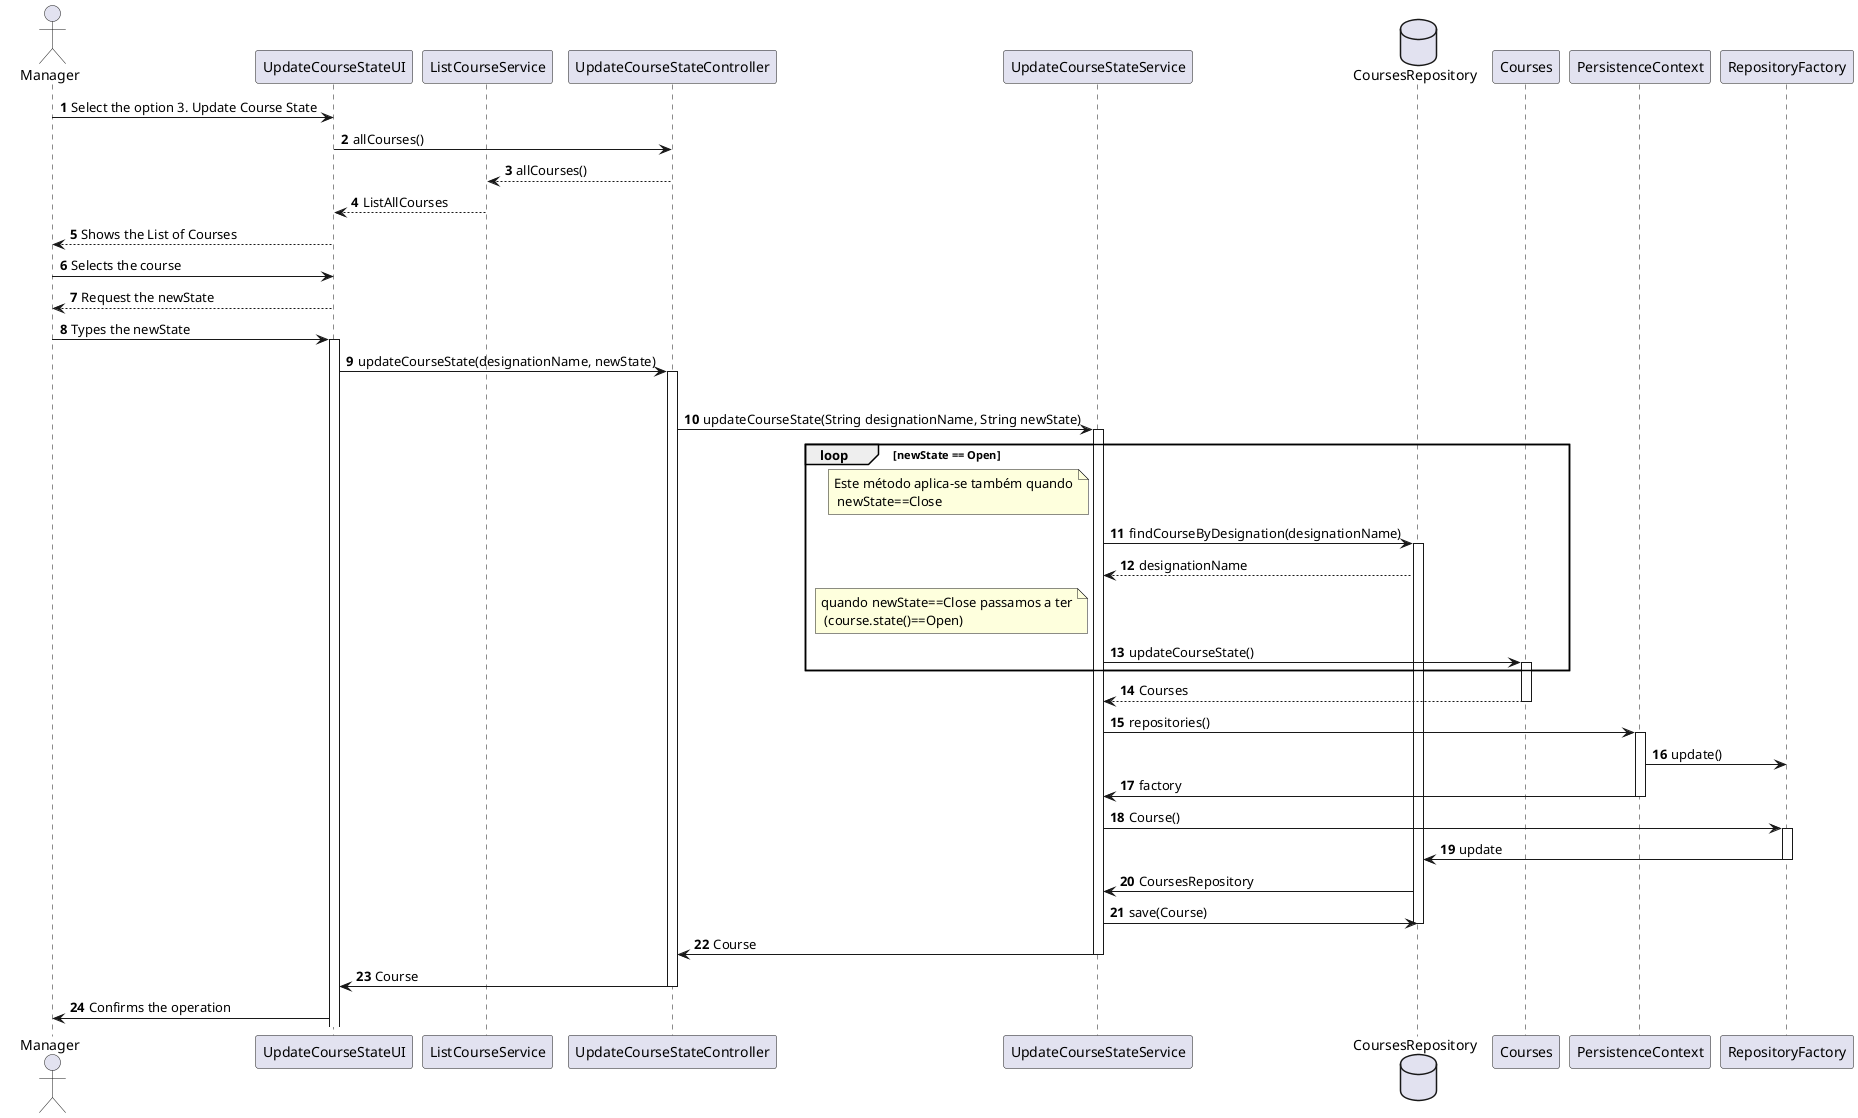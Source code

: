 @startuml
'https://plantuml.com/sequence-diagram

autonumber

actor Manager

Manager -> UpdateCourseStateUI: Select the option 3. Update Course State
UpdateCourseStateUI -> UpdateCourseStateController: allCourses()
UpdateCourseStateController --> ListCourseService: allCourses()
ListCourseService --> UpdateCourseStateUI: ListAllCourses
UpdateCourseStateUI --> Manager:  Shows the List of Courses
Manager -> UpdateCourseStateUI: Selects the course
UpdateCourseStateUI --> Manager: Request the newState
Manager -> UpdateCourseStateUI: Types the newState
activate UpdateCourseStateUI
control UpdateCourseStateController
UpdateCourseStateUI -> UpdateCourseStateController: updateCourseState(designationName, newState)
activate UpdateCourseStateController



loop newState == Open

UpdateCourseStateController -> UpdateCourseStateService: updateCourseState(String designationName, String newState)
activate UpdateCourseStateService
database CoursesRepository
 loop newState == Open
 note left of UpdateCourseStateService: Este método aplica-se também quando\n newState==Close

UpdateCourseStateService -> CoursesRepository: findCourseByDesignation(designationName)
activate CoursesRepository
CoursesRepository --> UpdateCourseStateService: designationName
 note left of UpdateCourseStateService: quando newState==Close passamos a ter\n (course.state()==Open)
UpdateCourseStateService -> Courses: updateCourseState()
activate Courses
end loop

Courses --> UpdateCourseStateService: Courses

deactivate Courses
UpdateCourseStateService -> PersistenceContext: repositories()

activate PersistenceContext
PersistenceContext -> RepositoryFactory: update()
PersistenceContext -> UpdateCourseStateService: factory
deactivate PersistenceContext
UpdateCourseStateService -> RepositoryFactory: Course()
activate RepositoryFactory
RepositoryFactory -> CoursesRepository: update
deactivate RepositoryFactory
CoursesRepository -> UpdateCourseStateService: CoursesRepository
UpdateCourseStateService -> CoursesRepository: save(Course)
deactivate CoursesRepository
UpdateCourseStateService -> UpdateCourseStateController: Course
deactivate UpdateCourseStateService
UpdateCourseStateController -> UpdateCourseStateUI: Course
deactivate UpdateCourseStateController
UpdateCourseStateUI -> Manager: Confirms the operation
@enduml